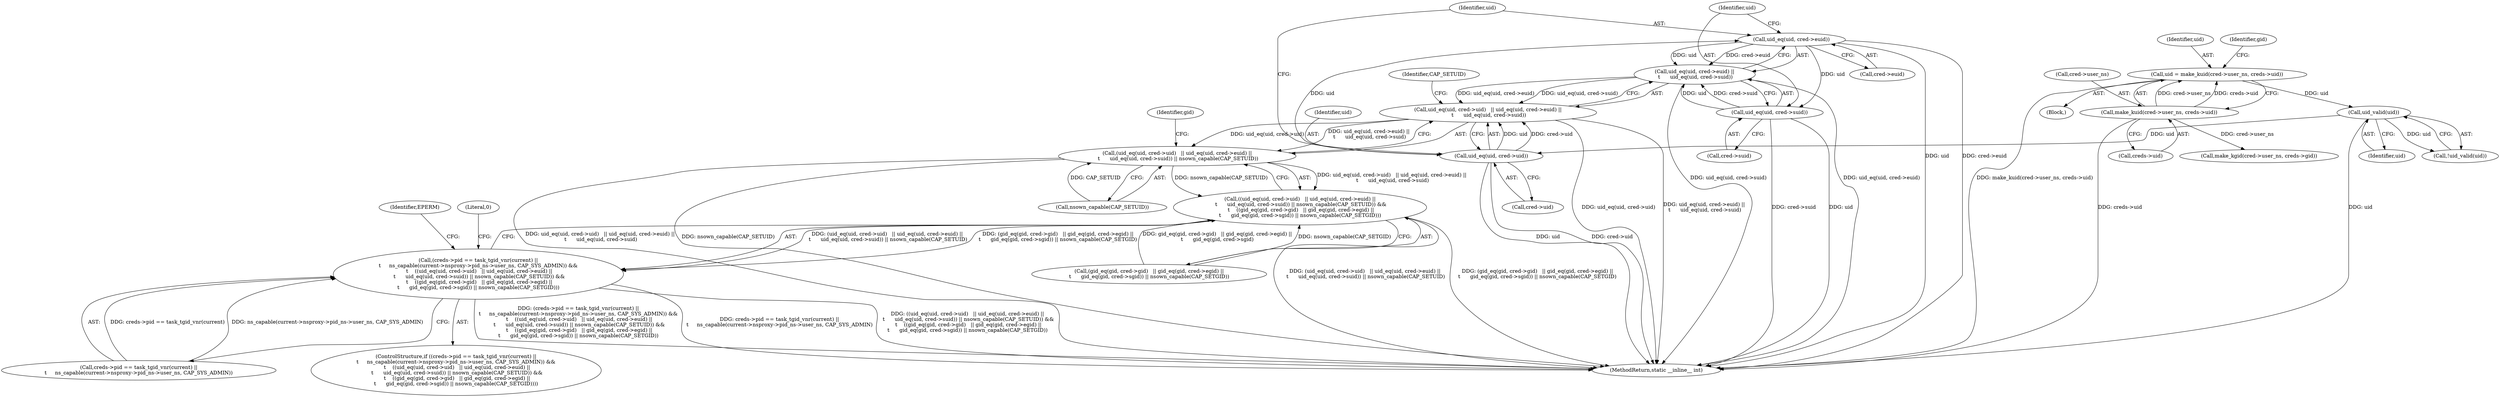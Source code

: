digraph "0_linux_92f28d973cce45ef5823209aab3138eb45d8b349@pointer" {
"1000165" [label="(Call,uid_eq(uid, cred->euid))"];
"1000159" [label="(Call,uid_eq(uid, cred->uid))"];
"1000130" [label="(Call,uid_valid(uid))"];
"1000108" [label="(Call,uid = make_kuid(cred->user_ns, creds->uid))"];
"1000110" [label="(Call,make_kuid(cred->user_ns, creds->uid))"];
"1000164" [label="(Call,uid_eq(uid, cred->euid) ||\n \t      uid_eq(uid, cred->suid))"];
"1000158" [label="(Call,uid_eq(uid, cred->uid)   || uid_eq(uid, cred->euid) ||\n \t      uid_eq(uid, cred->suid))"];
"1000157" [label="(Call,(uid_eq(uid, cred->uid)   || uid_eq(uid, cred->euid) ||\n \t      uid_eq(uid, cred->suid)) || nsown_capable(CAP_SETUID))"];
"1000156" [label="(Call,((uid_eq(uid, cred->uid)   || uid_eq(uid, cred->euid) ||\n \t      uid_eq(uid, cred->suid)) || nsown_capable(CAP_SETUID)) &&\n \t    ((gid_eq(gid, cred->gid)   || gid_eq(gid, cred->egid) ||\n\t      gid_eq(gid, cred->sgid)) || nsown_capable(CAP_SETGID)))"];
"1000139" [label="(Call,(creds->pid == task_tgid_vnr(current) ||\n\t     ns_capable(current->nsproxy->pid_ns->user_ns, CAP_SYS_ADMIN)) &&\n \t    ((uid_eq(uid, cred->uid)   || uid_eq(uid, cred->euid) ||\n \t      uid_eq(uid, cred->suid)) || nsown_capable(CAP_SETUID)) &&\n \t    ((gid_eq(gid, cred->gid)   || gid_eq(gid, cred->egid) ||\n\t      gid_eq(gid, cred->sgid)) || nsown_capable(CAP_SETGID)))"];
"1000170" [label="(Call,uid_eq(uid, cred->suid))"];
"1000161" [label="(Call,cred->uid)"];
"1000164" [label="(Call,uid_eq(uid, cred->euid) ||\n \t      uid_eq(uid, cred->suid))"];
"1000138" [label="(ControlStructure,if ((creds->pid == task_tgid_vnr(current) ||\n\t     ns_capable(current->nsproxy->pid_ns->user_ns, CAP_SYS_ADMIN)) &&\n \t    ((uid_eq(uid, cred->uid)   || uid_eq(uid, cred->euid) ||\n \t      uid_eq(uid, cred->suid)) || nsown_capable(CAP_SETUID)) &&\n \t    ((gid_eq(gid, cred->gid)   || gid_eq(gid, cred->egid) ||\n\t      gid_eq(gid, cred->sgid)) || nsown_capable(CAP_SETGID))))"];
"1000170" [label="(Call,uid_eq(uid, cred->suid))"];
"1000165" [label="(Call,uid_eq(uid, cred->euid))"];
"1000159" [label="(Call,uid_eq(uid, cred->uid))"];
"1000160" [label="(Identifier,uid)"];
"1000203" [label="(MethodReturn,static __inline__ int)"];
"1000180" [label="(Identifier,gid)"];
"1000202" [label="(Identifier,EPERM)"];
"1000175" [label="(Call,nsown_capable(CAP_SETUID))"];
"1000156" [label="(Call,((uid_eq(uid, cred->uid)   || uid_eq(uid, cred->euid) ||\n \t      uid_eq(uid, cred->suid)) || nsown_capable(CAP_SETUID)) &&\n \t    ((gid_eq(gid, cred->gid)   || gid_eq(gid, cred->egid) ||\n\t      gid_eq(gid, cred->sgid)) || nsown_capable(CAP_SETGID)))"];
"1000157" [label="(Call,(uid_eq(uid, cred->uid)   || uid_eq(uid, cred->euid) ||\n \t      uid_eq(uid, cred->suid)) || nsown_capable(CAP_SETUID))"];
"1000176" [label="(Identifier,CAP_SETUID)"];
"1000177" [label="(Call,(gid_eq(gid, cred->gid)   || gid_eq(gid, cred->egid) ||\n\t      gid_eq(gid, cred->sgid)) || nsown_capable(CAP_SETGID))"];
"1000114" [label="(Call,creds->uid)"];
"1000158" [label="(Call,uid_eq(uid, cred->uid)   || uid_eq(uid, cred->euid) ||\n \t      uid_eq(uid, cred->suid))"];
"1000129" [label="(Call,!uid_valid(uid))"];
"1000167" [label="(Call,cred->euid)"];
"1000110" [label="(Call,make_kuid(cred->user_ns, creds->uid))"];
"1000109" [label="(Identifier,uid)"];
"1000119" [label="(Identifier,gid)"];
"1000199" [label="(Literal,0)"];
"1000130" [label="(Call,uid_valid(uid))"];
"1000120" [label="(Call,make_kgid(cred->user_ns, creds->gid))"];
"1000108" [label="(Call,uid = make_kuid(cred->user_ns, creds->uid))"];
"1000140" [label="(Call,creds->pid == task_tgid_vnr(current) ||\n\t     ns_capable(current->nsproxy->pid_ns->user_ns, CAP_SYS_ADMIN))"];
"1000171" [label="(Identifier,uid)"];
"1000102" [label="(Block,)"];
"1000139" [label="(Call,(creds->pid == task_tgid_vnr(current) ||\n\t     ns_capable(current->nsproxy->pid_ns->user_ns, CAP_SYS_ADMIN)) &&\n \t    ((uid_eq(uid, cred->uid)   || uid_eq(uid, cred->euid) ||\n \t      uid_eq(uid, cred->suid)) || nsown_capable(CAP_SETUID)) &&\n \t    ((gid_eq(gid, cred->gid)   || gid_eq(gid, cred->egid) ||\n\t      gid_eq(gid, cred->sgid)) || nsown_capable(CAP_SETGID)))"];
"1000111" [label="(Call,cred->user_ns)"];
"1000166" [label="(Identifier,uid)"];
"1000172" [label="(Call,cred->suid)"];
"1000131" [label="(Identifier,uid)"];
"1000165" -> "1000164"  [label="AST: "];
"1000165" -> "1000167"  [label="CFG: "];
"1000166" -> "1000165"  [label="AST: "];
"1000167" -> "1000165"  [label="AST: "];
"1000171" -> "1000165"  [label="CFG: "];
"1000164" -> "1000165"  [label="CFG: "];
"1000165" -> "1000203"  [label="DDG: uid"];
"1000165" -> "1000203"  [label="DDG: cred->euid"];
"1000165" -> "1000164"  [label="DDG: uid"];
"1000165" -> "1000164"  [label="DDG: cred->euid"];
"1000159" -> "1000165"  [label="DDG: uid"];
"1000165" -> "1000170"  [label="DDG: uid"];
"1000159" -> "1000158"  [label="AST: "];
"1000159" -> "1000161"  [label="CFG: "];
"1000160" -> "1000159"  [label="AST: "];
"1000161" -> "1000159"  [label="AST: "];
"1000166" -> "1000159"  [label="CFG: "];
"1000158" -> "1000159"  [label="CFG: "];
"1000159" -> "1000203"  [label="DDG: uid"];
"1000159" -> "1000203"  [label="DDG: cred->uid"];
"1000159" -> "1000158"  [label="DDG: uid"];
"1000159" -> "1000158"  [label="DDG: cred->uid"];
"1000130" -> "1000159"  [label="DDG: uid"];
"1000130" -> "1000129"  [label="AST: "];
"1000130" -> "1000131"  [label="CFG: "];
"1000131" -> "1000130"  [label="AST: "];
"1000129" -> "1000130"  [label="CFG: "];
"1000130" -> "1000203"  [label="DDG: uid"];
"1000130" -> "1000129"  [label="DDG: uid"];
"1000108" -> "1000130"  [label="DDG: uid"];
"1000108" -> "1000102"  [label="AST: "];
"1000108" -> "1000110"  [label="CFG: "];
"1000109" -> "1000108"  [label="AST: "];
"1000110" -> "1000108"  [label="AST: "];
"1000119" -> "1000108"  [label="CFG: "];
"1000108" -> "1000203"  [label="DDG: make_kuid(cred->user_ns, creds->uid)"];
"1000110" -> "1000108"  [label="DDG: cred->user_ns"];
"1000110" -> "1000108"  [label="DDG: creds->uid"];
"1000110" -> "1000114"  [label="CFG: "];
"1000111" -> "1000110"  [label="AST: "];
"1000114" -> "1000110"  [label="AST: "];
"1000110" -> "1000203"  [label="DDG: creds->uid"];
"1000110" -> "1000120"  [label="DDG: cred->user_ns"];
"1000164" -> "1000158"  [label="AST: "];
"1000164" -> "1000170"  [label="CFG: "];
"1000170" -> "1000164"  [label="AST: "];
"1000158" -> "1000164"  [label="CFG: "];
"1000164" -> "1000203"  [label="DDG: uid_eq(uid, cred->suid)"];
"1000164" -> "1000203"  [label="DDG: uid_eq(uid, cred->euid)"];
"1000164" -> "1000158"  [label="DDG: uid_eq(uid, cred->euid)"];
"1000164" -> "1000158"  [label="DDG: uid_eq(uid, cred->suid)"];
"1000170" -> "1000164"  [label="DDG: uid"];
"1000170" -> "1000164"  [label="DDG: cred->suid"];
"1000158" -> "1000157"  [label="AST: "];
"1000176" -> "1000158"  [label="CFG: "];
"1000157" -> "1000158"  [label="CFG: "];
"1000158" -> "1000203"  [label="DDG: uid_eq(uid, cred->uid)"];
"1000158" -> "1000203"  [label="DDG: uid_eq(uid, cred->euid) ||\n \t      uid_eq(uid, cred->suid)"];
"1000158" -> "1000157"  [label="DDG: uid_eq(uid, cred->uid)"];
"1000158" -> "1000157"  [label="DDG: uid_eq(uid, cred->euid) ||\n \t      uid_eq(uid, cred->suid)"];
"1000157" -> "1000156"  [label="AST: "];
"1000157" -> "1000175"  [label="CFG: "];
"1000175" -> "1000157"  [label="AST: "];
"1000180" -> "1000157"  [label="CFG: "];
"1000156" -> "1000157"  [label="CFG: "];
"1000157" -> "1000203"  [label="DDG: uid_eq(uid, cred->uid)   || uid_eq(uid, cred->euid) ||\n \t      uid_eq(uid, cred->suid)"];
"1000157" -> "1000203"  [label="DDG: nsown_capable(CAP_SETUID)"];
"1000157" -> "1000156"  [label="DDG: uid_eq(uid, cred->uid)   || uid_eq(uid, cred->euid) ||\n \t      uid_eq(uid, cred->suid)"];
"1000157" -> "1000156"  [label="DDG: nsown_capable(CAP_SETUID)"];
"1000175" -> "1000157"  [label="DDG: CAP_SETUID"];
"1000156" -> "1000139"  [label="AST: "];
"1000156" -> "1000177"  [label="CFG: "];
"1000177" -> "1000156"  [label="AST: "];
"1000139" -> "1000156"  [label="CFG: "];
"1000156" -> "1000203"  [label="DDG: (uid_eq(uid, cred->uid)   || uid_eq(uid, cred->euid) ||\n \t      uid_eq(uid, cred->suid)) || nsown_capable(CAP_SETUID)"];
"1000156" -> "1000203"  [label="DDG: (gid_eq(gid, cred->gid)   || gid_eq(gid, cred->egid) ||\n\t      gid_eq(gid, cred->sgid)) || nsown_capable(CAP_SETGID)"];
"1000156" -> "1000139"  [label="DDG: (uid_eq(uid, cred->uid)   || uid_eq(uid, cred->euid) ||\n \t      uid_eq(uid, cred->suid)) || nsown_capable(CAP_SETUID)"];
"1000156" -> "1000139"  [label="DDG: (gid_eq(gid, cred->gid)   || gid_eq(gid, cred->egid) ||\n\t      gid_eq(gid, cred->sgid)) || nsown_capable(CAP_SETGID)"];
"1000177" -> "1000156"  [label="DDG: gid_eq(gid, cred->gid)   || gid_eq(gid, cred->egid) ||\n\t      gid_eq(gid, cred->sgid)"];
"1000177" -> "1000156"  [label="DDG: nsown_capable(CAP_SETGID)"];
"1000139" -> "1000138"  [label="AST: "];
"1000139" -> "1000140"  [label="CFG: "];
"1000140" -> "1000139"  [label="AST: "];
"1000199" -> "1000139"  [label="CFG: "];
"1000202" -> "1000139"  [label="CFG: "];
"1000139" -> "1000203"  [label="DDG: (creds->pid == task_tgid_vnr(current) ||\n\t     ns_capable(current->nsproxy->pid_ns->user_ns, CAP_SYS_ADMIN)) &&\n \t    ((uid_eq(uid, cred->uid)   || uid_eq(uid, cred->euid) ||\n \t      uid_eq(uid, cred->suid)) || nsown_capable(CAP_SETUID)) &&\n \t    ((gid_eq(gid, cred->gid)   || gid_eq(gid, cred->egid) ||\n\t      gid_eq(gid, cred->sgid)) || nsown_capable(CAP_SETGID))"];
"1000139" -> "1000203"  [label="DDG: creds->pid == task_tgid_vnr(current) ||\n\t     ns_capable(current->nsproxy->pid_ns->user_ns, CAP_SYS_ADMIN)"];
"1000139" -> "1000203"  [label="DDG: ((uid_eq(uid, cred->uid)   || uid_eq(uid, cred->euid) ||\n \t      uid_eq(uid, cred->suid)) || nsown_capable(CAP_SETUID)) &&\n \t    ((gid_eq(gid, cred->gid)   || gid_eq(gid, cred->egid) ||\n\t      gid_eq(gid, cred->sgid)) || nsown_capable(CAP_SETGID))"];
"1000140" -> "1000139"  [label="DDG: creds->pid == task_tgid_vnr(current)"];
"1000140" -> "1000139"  [label="DDG: ns_capable(current->nsproxy->pid_ns->user_ns, CAP_SYS_ADMIN)"];
"1000170" -> "1000172"  [label="CFG: "];
"1000171" -> "1000170"  [label="AST: "];
"1000172" -> "1000170"  [label="AST: "];
"1000170" -> "1000203"  [label="DDG: cred->suid"];
"1000170" -> "1000203"  [label="DDG: uid"];
}
